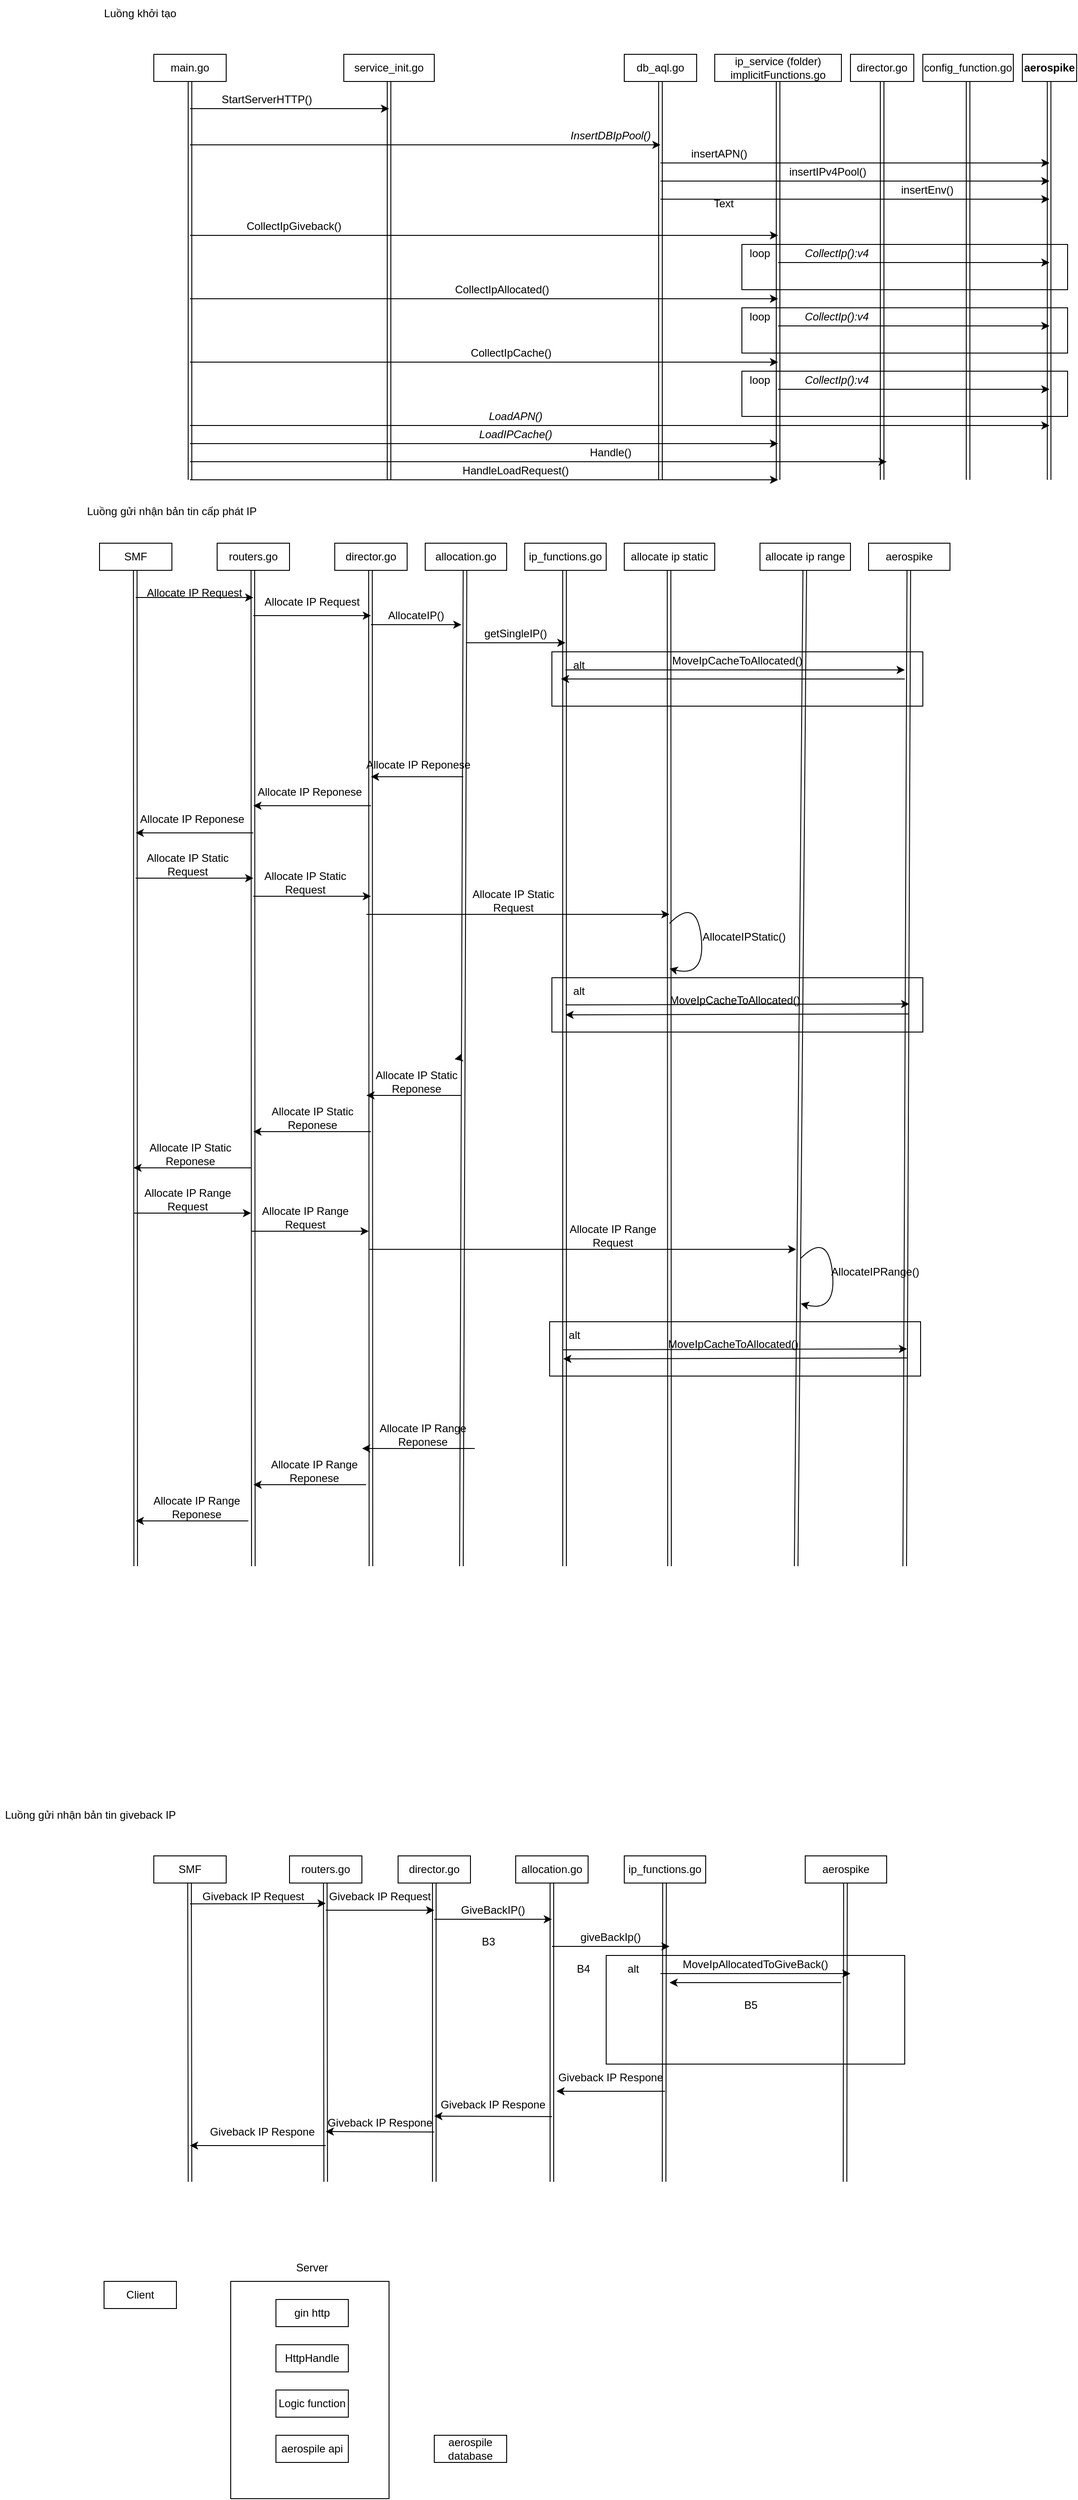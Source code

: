 <mxfile version="21.3.7" type="github">
  <diagram name="Page-1" id="74e2e168-ea6b-b213-b513-2b3c1d86103e">
    <mxGraphModel dx="1434" dy="796" grid="1" gridSize="10" guides="1" tooltips="1" connect="1" arrows="1" fold="1" page="1" pageScale="1" pageWidth="10000" pageHeight="10000" background="none" math="0" shadow="0">
      <root>
        <mxCell id="0" />
        <mxCell id="1" parent="0" />
        <mxCell id="uKHd_ahxQpPNpttr2zoV-3" style="rounded=0;orthogonalLoop=1;jettySize=auto;html=1;exitX=0.5;exitY=1;exitDx=0;exitDy=0;shape=link;" parent="1" source="uKHd_ahxQpPNpttr2zoV-1" edge="1">
          <mxGeometry relative="1" as="geometry">
            <mxPoint x="320" y="560" as="targetPoint" />
          </mxGeometry>
        </mxCell>
        <mxCell id="uKHd_ahxQpPNpttr2zoV-1" value="main.go" style="rounded=0;whiteSpace=wrap;html=1;" parent="1" vertex="1">
          <mxGeometry x="280" y="90" width="80" height="30" as="geometry" />
        </mxCell>
        <mxCell id="uKHd_ahxQpPNpttr2zoV-4" style="edgeStyle=orthogonalEdgeStyle;rounded=0;orthogonalLoop=1;jettySize=auto;html=1;exitX=0.5;exitY=1;exitDx=0;exitDy=0;shape=link;" parent="1" source="uKHd_ahxQpPNpttr2zoV-2" edge="1">
          <mxGeometry relative="1" as="geometry">
            <mxPoint x="540" y="560" as="targetPoint" />
            <Array as="points">
              <mxPoint x="540" y="560" />
            </Array>
          </mxGeometry>
        </mxCell>
        <mxCell id="uKHd_ahxQpPNpttr2zoV-2" value="service_init.go" style="rounded=0;whiteSpace=wrap;html=1;" parent="1" vertex="1">
          <mxGeometry x="490" y="90" width="100" height="30" as="geometry" />
        </mxCell>
        <mxCell id="uKHd_ahxQpPNpttr2zoV-6" value="StartServerHTTP()" style="text;html=1;strokeColor=none;fillColor=none;align=center;verticalAlign=middle;whiteSpace=wrap;rounded=0;" parent="1" vertex="1">
          <mxGeometry x="350" y="130" width="110" height="20" as="geometry" />
        </mxCell>
        <mxCell id="uKHd_ahxQpPNpttr2zoV-9" value="" style="endArrow=classic;html=1;rounded=0;" parent="1" edge="1">
          <mxGeometry width="50" height="50" relative="1" as="geometry">
            <mxPoint x="320" y="150" as="sourcePoint" />
            <mxPoint x="540" y="150" as="targetPoint" />
          </mxGeometry>
        </mxCell>
        <mxCell id="uKHd_ahxQpPNpttr2zoV-22" value="db_aql.go" style="rounded=0;whiteSpace=wrap;html=1;" parent="1" vertex="1">
          <mxGeometry x="800" y="90" width="80" height="30" as="geometry" />
        </mxCell>
        <mxCell id="uKHd_ahxQpPNpttr2zoV-23" style="edgeStyle=orthogonalEdgeStyle;rounded=0;orthogonalLoop=1;jettySize=auto;html=1;exitX=0.5;exitY=1;exitDx=0;exitDy=0;shape=link;" parent="1" source="uKHd_ahxQpPNpttr2zoV-22" edge="1">
          <mxGeometry relative="1" as="geometry">
            <mxPoint x="840" y="560" as="targetPoint" />
            <mxPoint x="839.5" y="120" as="sourcePoint" />
            <Array as="points">
              <mxPoint x="840" y="560" />
            </Array>
          </mxGeometry>
        </mxCell>
        <mxCell id="uKHd_ahxQpPNpttr2zoV-24" value="&lt;i&gt;InsertDBIpPool()&lt;/i&gt;" style="text;html=1;strokeColor=none;fillColor=none;align=center;verticalAlign=middle;whiteSpace=wrap;rounded=0;" parent="1" vertex="1">
          <mxGeometry x="730" y="170" width="110" height="20" as="geometry" />
        </mxCell>
        <mxCell id="uKHd_ahxQpPNpttr2zoV-25" value="" style="endArrow=classic;html=1;rounded=0;" parent="1" edge="1">
          <mxGeometry width="50" height="50" relative="1" as="geometry">
            <mxPoint x="320" y="190" as="sourcePoint" />
            <mxPoint x="840" y="190" as="targetPoint" />
          </mxGeometry>
        </mxCell>
        <mxCell id="uKHd_ahxQpPNpttr2zoV-26" value="ip_service (folder)&lt;br&gt;implicitFunctions.go" style="rounded=0;whiteSpace=wrap;html=1;" parent="1" vertex="1">
          <mxGeometry x="900" y="90" width="140" height="30" as="geometry" />
        </mxCell>
        <mxCell id="uKHd_ahxQpPNpttr2zoV-27" style="edgeStyle=orthogonalEdgeStyle;rounded=0;orthogonalLoop=1;jettySize=auto;html=1;exitX=0.5;exitY=1;exitDx=0;exitDy=0;shape=link;" parent="1" source="uKHd_ahxQpPNpttr2zoV-26" edge="1">
          <mxGeometry relative="1" as="geometry">
            <mxPoint x="970" y="560" as="targetPoint" />
            <mxPoint x="989.5" y="120" as="sourcePoint" />
            <Array as="points">
              <mxPoint x="970" y="560" />
            </Array>
          </mxGeometry>
        </mxCell>
        <mxCell id="uKHd_ahxQpPNpttr2zoV-28" value="CollectIpAllocated()" style="text;html=1;strokeColor=none;fillColor=none;align=center;verticalAlign=middle;whiteSpace=wrap;rounded=0;" parent="1" vertex="1">
          <mxGeometry x="610" y="340" width="110" height="20" as="geometry" />
        </mxCell>
        <mxCell id="uKHd_ahxQpPNpttr2zoV-29" value="" style="endArrow=classic;html=1;rounded=0;" parent="1" edge="1">
          <mxGeometry width="50" height="50" relative="1" as="geometry">
            <mxPoint x="320" y="290" as="sourcePoint" />
            <mxPoint x="970" y="290" as="targetPoint" />
          </mxGeometry>
        </mxCell>
        <mxCell id="uKHd_ahxQpPNpttr2zoV-30" value="CollectIpGiveback()" style="text;html=1;strokeColor=none;fillColor=none;align=center;verticalAlign=middle;whiteSpace=wrap;rounded=0;" parent="1" vertex="1">
          <mxGeometry x="380" y="270" width="110" height="20" as="geometry" />
        </mxCell>
        <mxCell id="uKHd_ahxQpPNpttr2zoV-31" value="CollectIpCache()" style="text;html=1;strokeColor=none;fillColor=none;align=center;verticalAlign=middle;whiteSpace=wrap;rounded=0;" parent="1" vertex="1">
          <mxGeometry x="620" y="410" width="110" height="20" as="geometry" />
        </mxCell>
        <mxCell id="uKHd_ahxQpPNpttr2zoV-32" value="LoadAPN()" style="text;html=1;strokeColor=none;fillColor=none;align=center;verticalAlign=middle;whiteSpace=wrap;rounded=0;shadow=0;fontStyle=2" parent="1" vertex="1">
          <mxGeometry x="640" y="480" width="80" height="20" as="geometry" />
        </mxCell>
        <mxCell id="uKHd_ahxQpPNpttr2zoV-33" value="LoadIPCache()" style="text;html=1;strokeColor=none;fillColor=none;align=center;verticalAlign=middle;whiteSpace=wrap;rounded=0;shadow=0;fontStyle=2" parent="1" vertex="1">
          <mxGeometry x="640" y="500" width="80" height="20" as="geometry" />
        </mxCell>
        <mxCell id="uKHd_ahxQpPNpttr2zoV-34" value="director.go" style="rounded=0;whiteSpace=wrap;html=1;" parent="1" vertex="1">
          <mxGeometry x="1050" y="90" width="70" height="30" as="geometry" />
        </mxCell>
        <mxCell id="uKHd_ahxQpPNpttr2zoV-35" style="edgeStyle=orthogonalEdgeStyle;rounded=0;orthogonalLoop=1;jettySize=auto;html=1;exitX=0.5;exitY=1;exitDx=0;exitDy=0;shape=link;" parent="1" source="uKHd_ahxQpPNpttr2zoV-34" edge="1">
          <mxGeometry relative="1" as="geometry">
            <mxPoint x="1085" y="560" as="targetPoint" />
            <mxPoint x="1139.5" y="120" as="sourcePoint" />
            <Array as="points">
              <mxPoint x="1085" y="560" />
            </Array>
          </mxGeometry>
        </mxCell>
        <mxCell id="uKHd_ahxQpPNpttr2zoV-36" value="" style="endArrow=classic;html=1;rounded=0;" parent="1" edge="1">
          <mxGeometry width="50" height="50" relative="1" as="geometry">
            <mxPoint x="320" y="500" as="sourcePoint" />
            <mxPoint x="1270" y="500" as="targetPoint" />
          </mxGeometry>
        </mxCell>
        <mxCell id="uKHd_ahxQpPNpttr2zoV-37" value="Handle()" style="text;html=1;strokeColor=none;fillColor=none;align=center;verticalAlign=middle;whiteSpace=wrap;rounded=0;" parent="1" vertex="1">
          <mxGeometry x="730" y="520" width="110" height="20" as="geometry" />
        </mxCell>
        <mxCell id="uKHd_ahxQpPNpttr2zoV-38" value="HandleLoadRequest()" style="text;html=1;strokeColor=none;fillColor=none;align=center;verticalAlign=middle;whiteSpace=wrap;rounded=0;" parent="1" vertex="1">
          <mxGeometry x="625" y="540" width="110" height="20" as="geometry" />
        </mxCell>
        <mxCell id="uKHd_ahxQpPNpttr2zoV-39" value="config_function.go" style="rounded=0;whiteSpace=wrap;html=1;" parent="1" vertex="1">
          <mxGeometry x="1130" y="90" width="100" height="30" as="geometry" />
        </mxCell>
        <mxCell id="uKHd_ahxQpPNpttr2zoV-40" style="edgeStyle=orthogonalEdgeStyle;rounded=0;orthogonalLoop=1;jettySize=auto;html=1;exitX=0.5;exitY=1;exitDx=0;exitDy=0;shape=link;" parent="1" source="uKHd_ahxQpPNpttr2zoV-39" edge="1">
          <mxGeometry relative="1" as="geometry">
            <mxPoint x="1180" y="560" as="targetPoint" />
            <mxPoint x="1219.5" y="120" as="sourcePoint" />
            <Array as="points">
              <mxPoint x="1180" y="560" />
            </Array>
          </mxGeometry>
        </mxCell>
        <mxCell id="uKHd_ahxQpPNpttr2zoV-41" value="" style="endArrow=classic;html=1;rounded=0;" parent="1" edge="1">
          <mxGeometry width="50" height="50" relative="1" as="geometry">
            <mxPoint x="840" y="210" as="sourcePoint" />
            <mxPoint x="1270" y="210" as="targetPoint" />
          </mxGeometry>
        </mxCell>
        <mxCell id="uKHd_ahxQpPNpttr2zoV-42" value="&lt;b&gt;aerospike&lt;/b&gt;" style="rounded=0;whiteSpace=wrap;html=1;" parent="1" vertex="1">
          <mxGeometry x="1240" y="90" width="60" height="30" as="geometry" />
        </mxCell>
        <mxCell id="uKHd_ahxQpPNpttr2zoV-43" style="edgeStyle=orthogonalEdgeStyle;rounded=0;orthogonalLoop=1;jettySize=auto;html=1;exitX=0.5;exitY=1;exitDx=0;exitDy=0;shape=link;" parent="1" edge="1">
          <mxGeometry relative="1" as="geometry">
            <mxPoint x="1269.57" y="560" as="targetPoint" />
            <mxPoint x="1269.57" y="120" as="sourcePoint" />
            <Array as="points">
              <mxPoint x="1269.57" y="560" />
            </Array>
          </mxGeometry>
        </mxCell>
        <mxCell id="uKHd_ahxQpPNpttr2zoV-45" value="insertAPN()" style="text;html=1;strokeColor=none;fillColor=none;align=center;verticalAlign=middle;whiteSpace=wrap;rounded=0;" parent="1" vertex="1">
          <mxGeometry x="850" y="190" width="110" height="20" as="geometry" />
        </mxCell>
        <mxCell id="uKHd_ahxQpPNpttr2zoV-46" value="insertIPv4Pool()" style="text;html=1;strokeColor=none;fillColor=none;align=center;verticalAlign=middle;whiteSpace=wrap;rounded=0;" parent="1" vertex="1">
          <mxGeometry x="970" y="210" width="110" height="20" as="geometry" />
        </mxCell>
        <mxCell id="uKHd_ahxQpPNpttr2zoV-47" value="insertEnv()" style="text;html=1;strokeColor=none;fillColor=none;align=center;verticalAlign=middle;whiteSpace=wrap;rounded=0;" parent="1" vertex="1">
          <mxGeometry x="1080" y="230" width="110" height="20" as="geometry" />
        </mxCell>
        <mxCell id="uKHd_ahxQpPNpttr2zoV-50" value="" style="rounded=0;whiteSpace=wrap;html=1;fillColor=none;" parent="1" vertex="1">
          <mxGeometry x="930" y="300" width="360" height="50" as="geometry" />
        </mxCell>
        <mxCell id="uKHd_ahxQpPNpttr2zoV-51" value="loop" style="text;html=1;align=center;verticalAlign=middle;whiteSpace=wrap;rounded=0;glass=0;strokeWidth=5;opacity=20;" parent="1" vertex="1">
          <mxGeometry x="930" y="300" width="40" height="20" as="geometry" />
        </mxCell>
        <mxCell id="uKHd_ahxQpPNpttr2zoV-53" value="" style="endArrow=classic;html=1;rounded=0;" parent="1" edge="1">
          <mxGeometry width="50" height="50" relative="1" as="geometry">
            <mxPoint x="970" y="320" as="sourcePoint" />
            <mxPoint x="1270" y="320" as="targetPoint" />
          </mxGeometry>
        </mxCell>
        <mxCell id="uKHd_ahxQpPNpttr2zoV-54" value="&lt;i&gt;CollectIp():v4&lt;/i&gt;" style="text;html=1;strokeColor=none;fillColor=none;align=center;verticalAlign=middle;whiteSpace=wrap;rounded=0;" parent="1" vertex="1">
          <mxGeometry x="980" y="300" width="110" height="20" as="geometry" />
        </mxCell>
        <mxCell id="uKHd_ahxQpPNpttr2zoV-55" value="" style="endArrow=classic;html=1;rounded=0;" parent="1" edge="1">
          <mxGeometry width="50" height="50" relative="1" as="geometry">
            <mxPoint x="320" y="360" as="sourcePoint" />
            <mxPoint x="970" y="360" as="targetPoint" />
          </mxGeometry>
        </mxCell>
        <mxCell id="uKHd_ahxQpPNpttr2zoV-56" value="" style="rounded=0;whiteSpace=wrap;html=1;fillColor=none;" parent="1" vertex="1">
          <mxGeometry x="930" y="370" width="360" height="50" as="geometry" />
        </mxCell>
        <mxCell id="uKHd_ahxQpPNpttr2zoV-58" value="" style="endArrow=classic;html=1;rounded=0;" parent="1" edge="1">
          <mxGeometry width="50" height="50" relative="1" as="geometry">
            <mxPoint x="970" y="390" as="sourcePoint" />
            <mxPoint x="1270" y="390" as="targetPoint" />
          </mxGeometry>
        </mxCell>
        <mxCell id="uKHd_ahxQpPNpttr2zoV-59" value="&lt;i&gt;CollectIp():v4&lt;/i&gt;" style="text;html=1;strokeColor=none;fillColor=none;align=center;verticalAlign=middle;whiteSpace=wrap;rounded=0;" parent="1" vertex="1">
          <mxGeometry x="980" y="370" width="110" height="20" as="geometry" />
        </mxCell>
        <mxCell id="uKHd_ahxQpPNpttr2zoV-60" value="" style="endArrow=classic;html=1;rounded=0;" parent="1" edge="1">
          <mxGeometry width="50" height="50" relative="1" as="geometry">
            <mxPoint x="320" y="430" as="sourcePoint" />
            <mxPoint x="970" y="430" as="targetPoint" />
          </mxGeometry>
        </mxCell>
        <mxCell id="uKHd_ahxQpPNpttr2zoV-61" value="" style="rounded=0;whiteSpace=wrap;html=1;fillColor=none;" parent="1" vertex="1">
          <mxGeometry x="930" y="440" width="360" height="50" as="geometry" />
        </mxCell>
        <mxCell id="uKHd_ahxQpPNpttr2zoV-62" value="" style="endArrow=classic;html=1;rounded=0;" parent="1" edge="1">
          <mxGeometry width="50" height="50" relative="1" as="geometry">
            <mxPoint x="970" y="460" as="sourcePoint" />
            <mxPoint x="1270" y="460" as="targetPoint" />
          </mxGeometry>
        </mxCell>
        <mxCell id="uKHd_ahxQpPNpttr2zoV-63" value="&lt;i&gt;CollectIp():v4&lt;/i&gt;" style="text;html=1;strokeColor=none;fillColor=none;align=center;verticalAlign=middle;whiteSpace=wrap;rounded=0;" parent="1" vertex="1">
          <mxGeometry x="980" y="440" width="110" height="20" as="geometry" />
        </mxCell>
        <mxCell id="uKHd_ahxQpPNpttr2zoV-64" value="loop" style="text;html=1;align=center;verticalAlign=middle;whiteSpace=wrap;rounded=0;glass=0;strokeWidth=5;opacity=20;" parent="1" vertex="1">
          <mxGeometry x="930" y="370" width="40" height="20" as="geometry" />
        </mxCell>
        <mxCell id="uKHd_ahxQpPNpttr2zoV-65" value="loop" style="text;html=1;align=center;verticalAlign=middle;whiteSpace=wrap;rounded=0;glass=0;strokeWidth=5;opacity=20;" parent="1" vertex="1">
          <mxGeometry x="930" y="440" width="40" height="20" as="geometry" />
        </mxCell>
        <mxCell id="uKHd_ahxQpPNpttr2zoV-66" value="" style="endArrow=classic;html=1;rounded=0;" parent="1" edge="1">
          <mxGeometry width="50" height="50" relative="1" as="geometry">
            <mxPoint x="320" y="520" as="sourcePoint" />
            <mxPoint x="970" y="520" as="targetPoint" />
          </mxGeometry>
        </mxCell>
        <mxCell id="uKHd_ahxQpPNpttr2zoV-68" value="" style="endArrow=classic;html=1;rounded=0;" parent="1" edge="1">
          <mxGeometry width="50" height="50" relative="1" as="geometry">
            <mxPoint x="320" y="560" as="sourcePoint" />
            <mxPoint x="970" y="560" as="targetPoint" />
          </mxGeometry>
        </mxCell>
        <mxCell id="uKHd_ahxQpPNpttr2zoV-69" value="" style="endArrow=classic;html=1;rounded=0;" parent="1" edge="1">
          <mxGeometry width="50" height="50" relative="1" as="geometry">
            <mxPoint x="840" y="230" as="sourcePoint" />
            <mxPoint x="1270" y="230" as="targetPoint" />
          </mxGeometry>
        </mxCell>
        <mxCell id="uKHd_ahxQpPNpttr2zoV-72" value="" style="endArrow=classic;html=1;rounded=0;" parent="1" edge="1">
          <mxGeometry width="50" height="50" relative="1" as="geometry">
            <mxPoint x="840" y="250" as="sourcePoint" />
            <mxPoint x="1270" y="250" as="targetPoint" />
          </mxGeometry>
        </mxCell>
        <mxCell id="uKHd_ahxQpPNpttr2zoV-74" value="" style="endArrow=classic;html=1;rounded=0;" parent="1" edge="1">
          <mxGeometry width="50" height="50" relative="1" as="geometry">
            <mxPoint x="320" y="540" as="sourcePoint" />
            <mxPoint x="1090" y="540" as="targetPoint" />
          </mxGeometry>
        </mxCell>
        <mxCell id="uKHd_ahxQpPNpttr2zoV-75" value="SMF" style="rounded=0;whiteSpace=wrap;html=1;" parent="1" vertex="1">
          <mxGeometry x="220" y="630" width="80" height="30" as="geometry" />
        </mxCell>
        <mxCell id="uKHd_ahxQpPNpttr2zoV-76" value="routers.go" style="rounded=0;whiteSpace=wrap;html=1;" parent="1" vertex="1">
          <mxGeometry x="350" y="630" width="80" height="30" as="geometry" />
        </mxCell>
        <mxCell id="uKHd_ahxQpPNpttr2zoV-77" style="rounded=0;orthogonalLoop=1;jettySize=auto;html=1;exitX=0.5;exitY=1;exitDx=0;exitDy=0;shape=link;" parent="1" edge="1">
          <mxGeometry relative="1" as="geometry">
            <mxPoint x="260" y="1760" as="targetPoint" />
            <mxPoint x="259.47" y="660" as="sourcePoint" />
          </mxGeometry>
        </mxCell>
        <mxCell id="uKHd_ahxQpPNpttr2zoV-78" style="rounded=0;orthogonalLoop=1;jettySize=auto;html=1;exitX=0.5;exitY=1;exitDx=0;exitDy=0;shape=link;" parent="1" edge="1">
          <mxGeometry relative="1" as="geometry">
            <mxPoint x="390" y="1760" as="targetPoint" />
            <mxPoint x="389.47" y="660" as="sourcePoint" />
          </mxGeometry>
        </mxCell>
        <mxCell id="uKHd_ahxQpPNpttr2zoV-79" value="director.go" style="rounded=0;whiteSpace=wrap;html=1;" parent="1" vertex="1">
          <mxGeometry x="480" y="630" width="80" height="30" as="geometry" />
        </mxCell>
        <mxCell id="uKHd_ahxQpPNpttr2zoV-80" style="rounded=0;orthogonalLoop=1;jettySize=auto;html=1;exitX=0.5;exitY=1;exitDx=0;exitDy=0;shape=link;" parent="1" edge="1">
          <mxGeometry relative="1" as="geometry">
            <mxPoint x="520" y="1760" as="targetPoint" />
            <mxPoint x="519.47" y="660" as="sourcePoint" />
          </mxGeometry>
        </mxCell>
        <mxCell id="uKHd_ahxQpPNpttr2zoV-82" value="" style="endArrow=classic;html=1;rounded=0;" parent="1" edge="1">
          <mxGeometry width="50" height="50" relative="1" as="geometry">
            <mxPoint x="260" y="690" as="sourcePoint" />
            <mxPoint x="390" y="690" as="targetPoint" />
          </mxGeometry>
        </mxCell>
        <mxCell id="uKHd_ahxQpPNpttr2zoV-84" value="" style="endArrow=classic;html=1;rounded=0;" parent="1" edge="1">
          <mxGeometry width="50" height="50" relative="1" as="geometry">
            <mxPoint x="390" y="710" as="sourcePoint" />
            <mxPoint x="520" y="710" as="targetPoint" />
          </mxGeometry>
        </mxCell>
        <mxCell id="uKHd_ahxQpPNpttr2zoV-85" value="allocation.go" style="rounded=0;whiteSpace=wrap;html=1;" parent="1" vertex="1">
          <mxGeometry x="580" y="630" width="90" height="30" as="geometry" />
        </mxCell>
        <mxCell id="uKHd_ahxQpPNpttr2zoV-86" style="rounded=0;orthogonalLoop=1;jettySize=auto;html=1;exitX=0.5;exitY=1;exitDx=0;exitDy=0;shape=link;" parent="1" edge="1">
          <mxGeometry relative="1" as="geometry">
            <mxPoint x="620" y="1760" as="targetPoint" />
            <mxPoint x="623.95" y="660" as="sourcePoint" />
          </mxGeometry>
        </mxCell>
        <mxCell id="uKHd_ahxQpPNpttr2zoV-87" value="AllocateIP()" style="text;html=1;strokeColor=none;fillColor=none;align=center;verticalAlign=middle;whiteSpace=wrap;rounded=0;" parent="1" vertex="1">
          <mxGeometry x="515" y="700" width="110" height="20" as="geometry" />
        </mxCell>
        <mxCell id="uKHd_ahxQpPNpttr2zoV-88" value="" style="endArrow=classic;html=1;rounded=0;" parent="1" edge="1">
          <mxGeometry width="50" height="50" relative="1" as="geometry">
            <mxPoint x="520" y="720" as="sourcePoint" />
            <mxPoint x="620" y="720" as="targetPoint" />
          </mxGeometry>
        </mxCell>
        <mxCell id="uKHd_ahxQpPNpttr2zoV-89" value="Text" style="text;html=1;strokeColor=none;fillColor=none;align=center;verticalAlign=middle;whiteSpace=wrap;rounded=0;" parent="1" vertex="1">
          <mxGeometry x="880" y="240" width="60" height="30" as="geometry" />
        </mxCell>
        <mxCell id="uKHd_ahxQpPNpttr2zoV-90" value="Luồng khởi tạo" style="text;html=1;strokeColor=none;fillColor=none;align=center;verticalAlign=middle;whiteSpace=wrap;rounded=0;" parent="1" vertex="1">
          <mxGeometry x="220" y="30" width="90" height="30" as="geometry" />
        </mxCell>
        <mxCell id="uKHd_ahxQpPNpttr2zoV-91" value="Luồng gửi nhận bản tin giveback IP" style="text;html=1;strokeColor=none;fillColor=none;align=center;verticalAlign=middle;whiteSpace=wrap;rounded=0;" parent="1" vertex="1">
          <mxGeometry x="110" y="2020" width="200" height="30" as="geometry" />
        </mxCell>
        <mxCell id="uKHd_ahxQpPNpttr2zoV-93" value="routers.go" style="rounded=0;whiteSpace=wrap;html=1;" parent="1" vertex="1">
          <mxGeometry x="430" y="2080" width="80" height="30" as="geometry" />
        </mxCell>
        <mxCell id="uKHd_ahxQpPNpttr2zoV-94" value="director.go" style="rounded=0;whiteSpace=wrap;html=1;" parent="1" vertex="1">
          <mxGeometry x="550" y="2080" width="80" height="30" as="geometry" />
        </mxCell>
        <mxCell id="uKHd_ahxQpPNpttr2zoV-95" style="rounded=0;orthogonalLoop=1;jettySize=auto;html=1;exitX=0.5;exitY=1;exitDx=0;exitDy=0;shape=link;" parent="1" edge="1">
          <mxGeometry relative="1" as="geometry">
            <mxPoint x="590" y="2440" as="targetPoint" />
            <mxPoint x="590" y="2110" as="sourcePoint" />
          </mxGeometry>
        </mxCell>
        <mxCell id="uKHd_ahxQpPNpttr2zoV-96" value="allocation.go" style="rounded=0;whiteSpace=wrap;html=1;" parent="1" vertex="1">
          <mxGeometry x="680" y="2080" width="80" height="30" as="geometry" />
        </mxCell>
        <mxCell id="uKHd_ahxQpPNpttr2zoV-97" style="rounded=0;orthogonalLoop=1;jettySize=auto;html=1;exitX=0.5;exitY=1;exitDx=0;exitDy=0;shape=link;" parent="1" edge="1">
          <mxGeometry relative="1" as="geometry">
            <mxPoint x="720" y="2440" as="targetPoint" />
            <mxPoint x="720" y="2110" as="sourcePoint" />
          </mxGeometry>
        </mxCell>
        <mxCell id="uKHd_ahxQpPNpttr2zoV-100" value="GiveBackIP()" style="text;html=1;strokeColor=none;fillColor=none;align=center;verticalAlign=middle;whiteSpace=wrap;rounded=0;" parent="1" vertex="1">
          <mxGeometry x="600" y="2130" width="110" height="20" as="geometry" />
        </mxCell>
        <mxCell id="uKHd_ahxQpPNpttr2zoV-101" value="" style="endArrow=classic;html=1;rounded=0;" parent="1" edge="1">
          <mxGeometry width="50" height="50" relative="1" as="geometry">
            <mxPoint x="590" y="2150" as="sourcePoint" />
            <mxPoint x="720" y="2150" as="targetPoint" />
          </mxGeometry>
        </mxCell>
        <mxCell id="uKHd_ahxQpPNpttr2zoV-102" value="ip_functions.go" style="rounded=0;whiteSpace=wrap;html=1;" parent="1" vertex="1">
          <mxGeometry x="800" y="2080" width="90" height="30" as="geometry" />
        </mxCell>
        <mxCell id="uKHd_ahxQpPNpttr2zoV-103" style="rounded=0;orthogonalLoop=1;jettySize=auto;html=1;exitX=0.5;exitY=1;exitDx=0;exitDy=0;shape=link;" parent="1" edge="1">
          <mxGeometry relative="1" as="geometry">
            <mxPoint x="844" y="2440" as="targetPoint" />
            <mxPoint x="844.47" y="2110" as="sourcePoint" />
          </mxGeometry>
        </mxCell>
        <mxCell id="uKHd_ahxQpPNpttr2zoV-104" value="giveBackIp()" style="text;html=1;strokeColor=none;fillColor=none;align=center;verticalAlign=middle;whiteSpace=wrap;rounded=0;" parent="1" vertex="1">
          <mxGeometry x="730" y="2160" width="110" height="20" as="geometry" />
        </mxCell>
        <mxCell id="uKHd_ahxQpPNpttr2zoV-105" value="" style="endArrow=classic;html=1;rounded=0;" parent="1" edge="1">
          <mxGeometry width="50" height="50" relative="1" as="geometry">
            <mxPoint x="720" y="2180" as="sourcePoint" />
            <mxPoint x="850" y="2180" as="targetPoint" />
          </mxGeometry>
        </mxCell>
        <mxCell id="uKHd_ahxQpPNpttr2zoV-106" value="aerospike" style="rounded=0;whiteSpace=wrap;html=1;" parent="1" vertex="1">
          <mxGeometry x="1000" y="2080" width="90" height="30" as="geometry" />
        </mxCell>
        <mxCell id="uKHd_ahxQpPNpttr2zoV-107" style="rounded=0;orthogonalLoop=1;jettySize=auto;html=1;exitX=0.5;exitY=1;exitDx=0;exitDy=0;shape=link;" parent="1" edge="1">
          <mxGeometry relative="1" as="geometry">
            <mxPoint x="1044" y="2440" as="targetPoint" />
            <mxPoint x="1044.47" y="2110" as="sourcePoint" />
          </mxGeometry>
        </mxCell>
        <mxCell id="uKHd_ahxQpPNpttr2zoV-108" value="MoveIpAllocatedToGiveBack()" style="text;html=1;strokeColor=none;fillColor=none;align=center;verticalAlign=middle;whiteSpace=wrap;rounded=0;" parent="1" vertex="1">
          <mxGeometry x="890" y="2190" width="110" height="20" as="geometry" />
        </mxCell>
        <mxCell id="uKHd_ahxQpPNpttr2zoV-109" value="" style="endArrow=classic;html=1;rounded=0;" parent="1" edge="1">
          <mxGeometry width="50" height="50" relative="1" as="geometry">
            <mxPoint x="840" y="2210" as="sourcePoint" />
            <mxPoint x="1050" y="2210" as="targetPoint" />
          </mxGeometry>
        </mxCell>
        <mxCell id="uKHd_ahxQpPNpttr2zoV-110" value="" style="endArrow=classic;html=1;rounded=0;" parent="1" edge="1">
          <mxGeometry width="50" height="50" relative="1" as="geometry">
            <mxPoint x="1040" y="2220" as="sourcePoint" />
            <mxPoint x="850" y="2220" as="targetPoint" />
          </mxGeometry>
        </mxCell>
        <mxCell id="JB032UMuUiipvlq29w-M-1" value="Luồng gửi nhận bản tin cấp phát IP" style="text;html=1;strokeColor=none;fillColor=none;align=center;verticalAlign=middle;whiteSpace=wrap;rounded=0;" parent="1" vertex="1">
          <mxGeometry x="200" y="580" width="200" height="30" as="geometry" />
        </mxCell>
        <mxCell id="JB032UMuUiipvlq29w-M-2" value="" style="rounded=0;whiteSpace=wrap;html=1;fillColor=none;" parent="1" vertex="1">
          <mxGeometry x="780" y="2190" width="330" height="120" as="geometry" />
        </mxCell>
        <mxCell id="JB032UMuUiipvlq29w-M-5" value="alt" style="text;html=1;strokeColor=none;fillColor=none;align=center;verticalAlign=middle;whiteSpace=wrap;rounded=0;" parent="1" vertex="1">
          <mxGeometry x="780" y="2190" width="60" height="30" as="geometry" />
        </mxCell>
        <mxCell id="JB032UMuUiipvlq29w-M-6" value="B3" style="text;html=1;strokeColor=none;fillColor=none;align=center;verticalAlign=middle;whiteSpace=wrap;rounded=0;" parent="1" vertex="1">
          <mxGeometry x="620" y="2160" width="60" height="30" as="geometry" />
        </mxCell>
        <mxCell id="JB032UMuUiipvlq29w-M-7" value="B4" style="text;html=1;strokeColor=none;fillColor=none;align=center;verticalAlign=middle;whiteSpace=wrap;rounded=0;" parent="1" vertex="1">
          <mxGeometry x="725" y="2190" width="60" height="30" as="geometry" />
        </mxCell>
        <mxCell id="JB032UMuUiipvlq29w-M-8" value="B5" style="text;html=1;strokeColor=none;fillColor=none;align=center;verticalAlign=middle;whiteSpace=wrap;rounded=0;" parent="1" vertex="1">
          <mxGeometry x="910" y="2230" width="60" height="30" as="geometry" />
        </mxCell>
        <mxCell id="JB032UMuUiipvlq29w-M-9" value="" style="endArrow=classic;html=1;rounded=0;" parent="1" edge="1">
          <mxGeometry width="50" height="50" relative="1" as="geometry">
            <mxPoint x="470" y="2140" as="sourcePoint" />
            <mxPoint x="590" y="2140" as="targetPoint" />
          </mxGeometry>
        </mxCell>
        <mxCell id="JB032UMuUiipvlq29w-M-10" style="rounded=0;orthogonalLoop=1;jettySize=auto;html=1;exitX=0.5;exitY=1;exitDx=0;exitDy=0;shape=link;" parent="1" edge="1">
          <mxGeometry relative="1" as="geometry">
            <mxPoint x="470" y="2440" as="targetPoint" />
            <mxPoint x="469.5" y="2110" as="sourcePoint" />
          </mxGeometry>
        </mxCell>
        <mxCell id="JB032UMuUiipvlq29w-M-11" value="Giveback IP Request" style="text;html=1;strokeColor=none;fillColor=none;align=center;verticalAlign=middle;whiteSpace=wrap;rounded=0;" parent="1" vertex="1">
          <mxGeometry x="470" y="2110" width="120" height="30" as="geometry" />
        </mxCell>
        <mxCell id="JB032UMuUiipvlq29w-M-12" value="SMF" style="rounded=0;whiteSpace=wrap;html=1;" parent="1" vertex="1">
          <mxGeometry x="280" y="2080" width="80" height="30" as="geometry" />
        </mxCell>
        <mxCell id="JB032UMuUiipvlq29w-M-13" style="rounded=0;orthogonalLoop=1;jettySize=auto;html=1;exitX=0.5;exitY=1;exitDx=0;exitDy=0;shape=link;" parent="1" edge="1">
          <mxGeometry relative="1" as="geometry">
            <mxPoint x="320" y="2440" as="targetPoint" />
            <mxPoint x="319.5" y="2110" as="sourcePoint" />
          </mxGeometry>
        </mxCell>
        <mxCell id="JB032UMuUiipvlq29w-M-14" value="Giveback IP Request" style="text;html=1;strokeColor=none;fillColor=none;align=center;verticalAlign=middle;whiteSpace=wrap;rounded=0;" parent="1" vertex="1">
          <mxGeometry x="330" y="2110" width="120" height="30" as="geometry" />
        </mxCell>
        <mxCell id="JB032UMuUiipvlq29w-M-15" value="" style="endArrow=classic;html=1;rounded=0;entryX=0;entryY=0.75;entryDx=0;entryDy=0;" parent="1" target="JB032UMuUiipvlq29w-M-11" edge="1">
          <mxGeometry width="50" height="50" relative="1" as="geometry">
            <mxPoint x="320" y="2133" as="sourcePoint" />
            <mxPoint x="410" y="2220" as="targetPoint" />
          </mxGeometry>
        </mxCell>
        <mxCell id="JB032UMuUiipvlq29w-M-17" value="" style="endArrow=classic;html=1;rounded=0;" parent="1" edge="1">
          <mxGeometry width="50" height="50" relative="1" as="geometry">
            <mxPoint x="845" y="2340" as="sourcePoint" />
            <mxPoint x="725" y="2340" as="targetPoint" />
          </mxGeometry>
        </mxCell>
        <mxCell id="JB032UMuUiipvlq29w-M-18" value="Giveback IP Respone" style="text;html=1;strokeColor=none;fillColor=none;align=center;verticalAlign=middle;whiteSpace=wrap;rounded=0;" parent="1" vertex="1">
          <mxGeometry x="725" y="2310" width="120" height="30" as="geometry" />
        </mxCell>
        <mxCell id="JB032UMuUiipvlq29w-M-19" value="Giveback IP Respone" style="text;html=1;strokeColor=none;fillColor=none;align=center;verticalAlign=middle;whiteSpace=wrap;rounded=0;" parent="1" vertex="1">
          <mxGeometry x="595" y="2340" width="120" height="30" as="geometry" />
        </mxCell>
        <mxCell id="JB032UMuUiipvlq29w-M-20" value="Giveback IP Respone" style="text;html=1;strokeColor=none;fillColor=none;align=center;verticalAlign=middle;whiteSpace=wrap;rounded=0;" parent="1" vertex="1">
          <mxGeometry x="470" y="2360" width="120" height="30" as="geometry" />
        </mxCell>
        <mxCell id="JB032UMuUiipvlq29w-M-21" value="Giveback IP Respone" style="text;html=1;strokeColor=none;fillColor=none;align=center;verticalAlign=middle;whiteSpace=wrap;rounded=0;" parent="1" vertex="1">
          <mxGeometry x="340" y="2370" width="120" height="30" as="geometry" />
        </mxCell>
        <mxCell id="JB032UMuUiipvlq29w-M-22" value="" style="endArrow=classic;html=1;rounded=0;entryX=1;entryY=0.25;entryDx=0;entryDy=0;" parent="1" target="JB032UMuUiipvlq29w-M-20" edge="1">
          <mxGeometry width="50" height="50" relative="1" as="geometry">
            <mxPoint x="720" y="2368" as="sourcePoint" />
            <mxPoint x="670" y="2430" as="targetPoint" />
          </mxGeometry>
        </mxCell>
        <mxCell id="JB032UMuUiipvlq29w-M-24" value="" style="endArrow=classic;html=1;rounded=0;entryX=1;entryY=0.25;entryDx=0;entryDy=0;" parent="1" edge="1">
          <mxGeometry width="50" height="50" relative="1" as="geometry">
            <mxPoint x="590" y="2385" as="sourcePoint" />
            <mxPoint x="470" y="2384.5" as="targetPoint" />
          </mxGeometry>
        </mxCell>
        <mxCell id="JB032UMuUiipvlq29w-M-25" value="" style="endArrow=classic;html=1;rounded=0;entryX=1;entryY=0.25;entryDx=0;entryDy=0;" parent="1" edge="1">
          <mxGeometry width="50" height="50" relative="1" as="geometry">
            <mxPoint x="470" y="2400" as="sourcePoint" />
            <mxPoint x="320" y="2400" as="targetPoint" />
          </mxGeometry>
        </mxCell>
        <mxCell id="JB032UMuUiipvlq29w-M-32" value="ip_functions.go" style="rounded=0;whiteSpace=wrap;html=1;" parent="1" vertex="1">
          <mxGeometry x="690" y="630" width="90" height="30" as="geometry" />
        </mxCell>
        <mxCell id="JB032UMuUiipvlq29w-M-33" style="rounded=0;orthogonalLoop=1;jettySize=auto;html=1;exitX=0.5;exitY=1;exitDx=0;exitDy=0;shape=link;" parent="1" edge="1">
          <mxGeometry relative="1" as="geometry">
            <mxPoint x="734" y="1760" as="targetPoint" />
            <mxPoint x="733.95" y="660" as="sourcePoint" />
          </mxGeometry>
        </mxCell>
        <mxCell id="JB032UMuUiipvlq29w-M-34" value="getSingleIP()" style="text;html=1;strokeColor=none;fillColor=none;align=center;verticalAlign=middle;whiteSpace=wrap;rounded=0;" parent="1" vertex="1">
          <mxGeometry x="625" y="720" width="110" height="20" as="geometry" />
        </mxCell>
        <mxCell id="JB032UMuUiipvlq29w-M-35" value="" style="endArrow=classic;html=1;rounded=0;" parent="1" edge="1">
          <mxGeometry width="50" height="50" relative="1" as="geometry">
            <mxPoint x="625" y="740" as="sourcePoint" />
            <mxPoint x="735" y="740" as="targetPoint" />
          </mxGeometry>
        </mxCell>
        <mxCell id="JB032UMuUiipvlq29w-M-36" value="allocate ip static" style="rounded=0;whiteSpace=wrap;html=1;" parent="1" vertex="1">
          <mxGeometry x="800" y="630" width="100" height="30" as="geometry" />
        </mxCell>
        <mxCell id="JB032UMuUiipvlq29w-M-37" value="allocate ip range" style="rounded=0;whiteSpace=wrap;html=1;" parent="1" vertex="1">
          <mxGeometry x="950" y="630" width="100" height="30" as="geometry" />
        </mxCell>
        <mxCell id="JB032UMuUiipvlq29w-M-38" value="aerospike" style="rounded=0;whiteSpace=wrap;html=1;" parent="1" vertex="1">
          <mxGeometry x="1070" y="630" width="90" height="30" as="geometry" />
        </mxCell>
        <mxCell id="JB032UMuUiipvlq29w-M-39" style="rounded=0;orthogonalLoop=1;jettySize=auto;html=1;exitX=0.5;exitY=1;exitDx=0;exitDy=0;shape=link;" parent="1" edge="1">
          <mxGeometry relative="1" as="geometry">
            <mxPoint x="850" y="1760" as="targetPoint" />
            <mxPoint x="849.5" y="660" as="sourcePoint" />
          </mxGeometry>
        </mxCell>
        <mxCell id="JB032UMuUiipvlq29w-M-40" style="rounded=0;orthogonalLoop=1;jettySize=auto;html=1;exitX=0.5;exitY=1;exitDx=0;exitDy=0;shape=link;" parent="1" edge="1">
          <mxGeometry relative="1" as="geometry">
            <mxPoint x="990" y="1760" as="targetPoint" />
            <mxPoint x="999.5" y="660" as="sourcePoint" />
          </mxGeometry>
        </mxCell>
        <mxCell id="JB032UMuUiipvlq29w-M-41" style="rounded=0;orthogonalLoop=1;jettySize=auto;html=1;exitX=0.5;exitY=1;exitDx=0;exitDy=0;shape=link;" parent="1" edge="1">
          <mxGeometry relative="1" as="geometry">
            <mxPoint x="1110" y="1760" as="targetPoint" />
            <mxPoint x="1114.5" y="660" as="sourcePoint" />
          </mxGeometry>
        </mxCell>
        <mxCell id="JB032UMuUiipvlq29w-M-42" value="" style="endArrow=classic;html=1;rounded=0;" parent="1" edge="1">
          <mxGeometry width="50" height="50" relative="1" as="geometry">
            <mxPoint x="735" y="770" as="sourcePoint" />
            <mxPoint x="1110" y="770" as="targetPoint" />
          </mxGeometry>
        </mxCell>
        <mxCell id="JB032UMuUiipvlq29w-M-43" value="MoveIpCacheToAllocated()" style="text;html=1;strokeColor=none;fillColor=none;align=center;verticalAlign=middle;whiteSpace=wrap;rounded=0;" parent="1" vertex="1">
          <mxGeometry x="870" y="750" width="110" height="20" as="geometry" />
        </mxCell>
        <mxCell id="JB032UMuUiipvlq29w-M-45" value="" style="endArrow=classic;html=1;rounded=0;" parent="1" edge="1">
          <mxGeometry width="50" height="50" relative="1" as="geometry">
            <mxPoint x="1110" y="780" as="sourcePoint" />
            <mxPoint x="730" y="780" as="targetPoint" />
          </mxGeometry>
        </mxCell>
        <mxCell id="JB032UMuUiipvlq29w-M-46" value="" style="rounded=0;whiteSpace=wrap;html=1;fillColor=none;" parent="1" vertex="1">
          <mxGeometry x="720" y="750" width="410" height="60" as="geometry" />
        </mxCell>
        <mxCell id="JB032UMuUiipvlq29w-M-47" value="alt" style="text;html=1;strokeColor=none;fillColor=none;align=center;verticalAlign=middle;whiteSpace=wrap;rounded=0;" parent="1" vertex="1">
          <mxGeometry x="720" y="750" width="60" height="30" as="geometry" />
        </mxCell>
        <mxCell id="JB032UMuUiipvlq29w-M-48" value="Allocate IP Request" style="text;html=1;strokeColor=none;fillColor=none;align=center;verticalAlign=middle;whiteSpace=wrap;rounded=0;" parent="1" vertex="1">
          <mxGeometry x="270" y="670" width="110" height="30" as="geometry" />
        </mxCell>
        <mxCell id="JB032UMuUiipvlq29w-M-55" value="" style="endArrow=classic;html=1;rounded=0;" parent="1" edge="1">
          <mxGeometry width="50" height="50" relative="1" as="geometry">
            <mxPoint x="390" y="700" as="sourcePoint" />
            <mxPoint x="390" y="700" as="targetPoint" />
          </mxGeometry>
        </mxCell>
        <mxCell id="JB032UMuUiipvlq29w-M-54" value="Allocate IP Request" style="text;html=1;strokeColor=none;fillColor=none;align=center;verticalAlign=middle;whiteSpace=wrap;rounded=0;" parent="1" vertex="1">
          <mxGeometry x="400" y="680" width="110" height="30" as="geometry" />
        </mxCell>
        <mxCell id="JB032UMuUiipvlq29w-M-59" value="Allocate IP Reponese" style="text;html=1;strokeColor=none;fillColor=none;align=center;verticalAlign=middle;whiteSpace=wrap;rounded=0;" parent="1" vertex="1">
          <mxGeometry x="510" y="860" width="125" height="30" as="geometry" />
        </mxCell>
        <mxCell id="JB032UMuUiipvlq29w-M-60" value="" style="endArrow=classic;html=1;rounded=0;exitX=0.896;exitY=0.933;exitDx=0;exitDy=0;exitPerimeter=0;" parent="1" source="JB032UMuUiipvlq29w-M-59" edge="1">
          <mxGeometry width="50" height="50" relative="1" as="geometry">
            <mxPoint x="700" y="850" as="sourcePoint" />
            <mxPoint x="520" y="888" as="targetPoint" />
          </mxGeometry>
        </mxCell>
        <mxCell id="JB032UMuUiipvlq29w-M-61" value="Allocate IP Reponese" style="text;html=1;strokeColor=none;fillColor=none;align=center;verticalAlign=middle;whiteSpace=wrap;rounded=0;" parent="1" vertex="1">
          <mxGeometry x="390" y="890" width="125" height="30" as="geometry" />
        </mxCell>
        <mxCell id="JB032UMuUiipvlq29w-M-62" value="" style="endArrow=classic;html=1;rounded=0;entryX=0;entryY=1;entryDx=0;entryDy=0;" parent="1" target="JB032UMuUiipvlq29w-M-61" edge="1">
          <mxGeometry width="50" height="50" relative="1" as="geometry">
            <mxPoint x="520" y="920" as="sourcePoint" />
            <mxPoint x="400" y="918" as="targetPoint" />
          </mxGeometry>
        </mxCell>
        <mxCell id="JB032UMuUiipvlq29w-M-63" value="Allocate IP Reponese" style="text;html=1;strokeColor=none;fillColor=none;align=center;verticalAlign=middle;whiteSpace=wrap;rounded=0;" parent="1" vertex="1">
          <mxGeometry x="260" y="920" width="125" height="30" as="geometry" />
        </mxCell>
        <mxCell id="JB032UMuUiipvlq29w-M-64" value="" style="endArrow=classic;html=1;rounded=0;entryX=0;entryY=1;entryDx=0;entryDy=0;" parent="1" target="JB032UMuUiipvlq29w-M-63" edge="1">
          <mxGeometry width="50" height="50" relative="1" as="geometry">
            <mxPoint x="390" y="950" as="sourcePoint" />
            <mxPoint x="270" y="948" as="targetPoint" />
          </mxGeometry>
        </mxCell>
        <mxCell id="JB032UMuUiipvlq29w-M-65" value="Allocate IP Static Request" style="text;html=1;strokeColor=none;fillColor=none;align=center;verticalAlign=middle;whiteSpace=wrap;rounded=0;" parent="1" vertex="1">
          <mxGeometry x="260" y="970" width="115" height="30" as="geometry" />
        </mxCell>
        <mxCell id="JB032UMuUiipvlq29w-M-66" value="" style="endArrow=classic;html=1;rounded=0;" parent="1" edge="1">
          <mxGeometry width="50" height="50" relative="1" as="geometry">
            <mxPoint x="260" y="1000" as="sourcePoint" />
            <mxPoint x="390" y="1000" as="targetPoint" />
          </mxGeometry>
        </mxCell>
        <mxCell id="JB032UMuUiipvlq29w-M-67" value="Allocate IP Static Request" style="text;html=1;strokeColor=none;fillColor=none;align=center;verticalAlign=middle;whiteSpace=wrap;rounded=0;" parent="1" vertex="1">
          <mxGeometry x="390" y="990" width="115" height="30" as="geometry" />
        </mxCell>
        <mxCell id="JB032UMuUiipvlq29w-M-68" value="" style="endArrow=classic;html=1;rounded=0;" parent="1" edge="1">
          <mxGeometry width="50" height="50" relative="1" as="geometry">
            <mxPoint x="390" y="1020" as="sourcePoint" />
            <mxPoint x="520" y="1020" as="targetPoint" />
          </mxGeometry>
        </mxCell>
        <mxCell id="JB032UMuUiipvlq29w-M-69" value="Allocate IP Static Request" style="text;html=1;strokeColor=none;fillColor=none;align=center;verticalAlign=middle;whiteSpace=wrap;rounded=0;" parent="1" vertex="1">
          <mxGeometry x="625" y="1010" width="105" height="30" as="geometry" />
        </mxCell>
        <mxCell id="JB032UMuUiipvlq29w-M-70" value="" style="endArrow=classic;html=1;rounded=0;" parent="1" edge="1">
          <mxGeometry width="50" height="50" relative="1" as="geometry">
            <mxPoint x="515" y="1040" as="sourcePoint" />
            <mxPoint x="850" y="1040" as="targetPoint" />
          </mxGeometry>
        </mxCell>
        <mxCell id="BNUcw3f0JpsLGo1w_Q_H-2" value="" style="curved=1;endArrow=classic;html=1;rounded=0;" parent="1" edge="1">
          <mxGeometry width="50" height="50" relative="1" as="geometry">
            <mxPoint x="850" y="1050" as="sourcePoint" />
            <mxPoint x="850" y="1100" as="targetPoint" />
            <Array as="points">
              <mxPoint x="850" y="1050" />
              <mxPoint x="880" y="1020" />
              <mxPoint x="890" y="1110" />
            </Array>
          </mxGeometry>
        </mxCell>
        <mxCell id="BNUcw3f0JpsLGo1w_Q_H-3" value="AllocateIPStatic()" style="text;html=1;strokeColor=none;fillColor=none;align=center;verticalAlign=middle;whiteSpace=wrap;rounded=0;" parent="1" vertex="1">
          <mxGeometry x="880" y="1050" width="105" height="30" as="geometry" />
        </mxCell>
        <mxCell id="BNUcw3f0JpsLGo1w_Q_H-4" value="" style="rounded=0;whiteSpace=wrap;html=1;fillColor=none;" parent="1" vertex="1">
          <mxGeometry x="720" y="1110" width="410" height="60" as="geometry" />
        </mxCell>
        <mxCell id="BNUcw3f0JpsLGo1w_Q_H-5" value="alt" style="text;html=1;strokeColor=none;fillColor=none;align=center;verticalAlign=middle;whiteSpace=wrap;rounded=0;" parent="1" vertex="1">
          <mxGeometry x="720" y="1110" width="60" height="30" as="geometry" />
        </mxCell>
        <mxCell id="BNUcw3f0JpsLGo1w_Q_H-6" value="" style="endArrow=classic;html=1;rounded=0;exitX=0.25;exitY=1;exitDx=0;exitDy=0;" parent="1" source="BNUcw3f0JpsLGo1w_Q_H-5" edge="1">
          <mxGeometry width="50" height="50" relative="1" as="geometry">
            <mxPoint x="780" y="1139" as="sourcePoint" />
            <mxPoint x="1115" y="1139" as="targetPoint" />
          </mxGeometry>
        </mxCell>
        <mxCell id="BNUcw3f0JpsLGo1w_Q_H-8" value="" style="endArrow=classic;html=1;rounded=0;exitX=0.25;exitY=1;exitDx=0;exitDy=0;" parent="1" edge="1">
          <mxGeometry width="50" height="50" relative="1" as="geometry">
            <mxPoint x="1115" y="1150" as="sourcePoint" />
            <mxPoint x="735" y="1151" as="targetPoint" />
          </mxGeometry>
        </mxCell>
        <mxCell id="BNUcw3f0JpsLGo1w_Q_H-9" value="MoveIpCacheToAllocated()" style="text;html=1;strokeColor=none;fillColor=none;align=center;verticalAlign=middle;whiteSpace=wrap;rounded=0;" parent="1" vertex="1">
          <mxGeometry x="870" y="1120" width="105" height="30" as="geometry" />
        </mxCell>
        <mxCell id="BNUcw3f0JpsLGo1w_Q_H-11" value="" style="endArrow=classic;html=1;rounded=0;entryX=0;entryY=1;entryDx=0;entryDy=0;" parent="1" edge="1">
          <mxGeometry width="50" height="50" relative="1" as="geometry">
            <mxPoint x="617.5" y="1198.889" as="sourcePoint" />
            <mxPoint x="612.5" y="1200" as="targetPoint" />
          </mxGeometry>
        </mxCell>
        <mxCell id="BNUcw3f0JpsLGo1w_Q_H-12" value="" style="endArrow=classic;html=1;rounded=0;entryX=0;entryY=1;entryDx=0;entryDy=0;" parent="1" edge="1">
          <mxGeometry width="50" height="50" relative="1" as="geometry">
            <mxPoint x="620" y="1240" as="sourcePoint" />
            <mxPoint x="515" y="1240" as="targetPoint" />
          </mxGeometry>
        </mxCell>
        <mxCell id="BNUcw3f0JpsLGo1w_Q_H-13" value="" style="endArrow=classic;html=1;rounded=0;entryX=0;entryY=1;entryDx=0;entryDy=0;" parent="1" edge="1">
          <mxGeometry width="50" height="50" relative="1" as="geometry">
            <mxPoint x="520" y="1280" as="sourcePoint" />
            <mxPoint x="390" y="1280" as="targetPoint" />
          </mxGeometry>
        </mxCell>
        <mxCell id="BNUcw3f0JpsLGo1w_Q_H-14" value="" style="endArrow=classic;html=1;rounded=0;entryX=0;entryY=1;entryDx=0;entryDy=0;" parent="1" edge="1">
          <mxGeometry width="50" height="50" relative="1" as="geometry">
            <mxPoint x="387.5" y="1320" as="sourcePoint" />
            <mxPoint x="257.5" y="1320" as="targetPoint" />
          </mxGeometry>
        </mxCell>
        <mxCell id="BNUcw3f0JpsLGo1w_Q_H-17" value="Allocate IP Static Reponese" style="text;html=1;strokeColor=none;fillColor=none;align=center;verticalAlign=middle;whiteSpace=wrap;rounded=0;" parent="1" vertex="1">
          <mxGeometry x="507.5" y="1210" width="125" height="30" as="geometry" />
        </mxCell>
        <mxCell id="BNUcw3f0JpsLGo1w_Q_H-18" value="Allocate IP Static Reponese" style="text;html=1;strokeColor=none;fillColor=none;align=center;verticalAlign=middle;whiteSpace=wrap;rounded=0;" parent="1" vertex="1">
          <mxGeometry x="392.5" y="1250" width="125" height="30" as="geometry" />
        </mxCell>
        <mxCell id="BNUcw3f0JpsLGo1w_Q_H-19" value="Allocate IP Static Reponese" style="text;html=1;strokeColor=none;fillColor=none;align=center;verticalAlign=middle;whiteSpace=wrap;rounded=0;" parent="1" vertex="1">
          <mxGeometry x="257.5" y="1290" width="125" height="30" as="geometry" />
        </mxCell>
        <mxCell id="BNUcw3f0JpsLGo1w_Q_H-20" value="Allocate IP Range Request" style="text;html=1;strokeColor=none;fillColor=none;align=center;verticalAlign=middle;whiteSpace=wrap;rounded=0;" parent="1" vertex="1">
          <mxGeometry x="260" y="1340" width="115" height="30" as="geometry" />
        </mxCell>
        <mxCell id="BNUcw3f0JpsLGo1w_Q_H-21" value="" style="endArrow=classic;html=1;rounded=0;" parent="1" edge="1">
          <mxGeometry width="50" height="50" relative="1" as="geometry">
            <mxPoint x="257.5" y="1370" as="sourcePoint" />
            <mxPoint x="387.5" y="1370" as="targetPoint" />
          </mxGeometry>
        </mxCell>
        <mxCell id="BNUcw3f0JpsLGo1w_Q_H-22" value="Allocate IP Range Request" style="text;html=1;strokeColor=none;fillColor=none;align=center;verticalAlign=middle;whiteSpace=wrap;rounded=0;" parent="1" vertex="1">
          <mxGeometry x="390" y="1360" width="115" height="30" as="geometry" />
        </mxCell>
        <mxCell id="BNUcw3f0JpsLGo1w_Q_H-23" value="" style="endArrow=classic;html=1;rounded=0;" parent="1" edge="1">
          <mxGeometry width="50" height="50" relative="1" as="geometry">
            <mxPoint x="387.5" y="1390" as="sourcePoint" />
            <mxPoint x="517.5" y="1390" as="targetPoint" />
          </mxGeometry>
        </mxCell>
        <mxCell id="BNUcw3f0JpsLGo1w_Q_H-24" value="Allocate IP Range Request" style="text;html=1;strokeColor=none;fillColor=none;align=center;verticalAlign=middle;whiteSpace=wrap;rounded=0;" parent="1" vertex="1">
          <mxGeometry x="730" y="1380" width="115" height="30" as="geometry" />
        </mxCell>
        <mxCell id="BNUcw3f0JpsLGo1w_Q_H-25" value="" style="endArrow=classic;html=1;rounded=0;" parent="1" edge="1">
          <mxGeometry width="50" height="50" relative="1" as="geometry">
            <mxPoint x="517.5" y="1410" as="sourcePoint" />
            <mxPoint x="990" y="1410" as="targetPoint" />
          </mxGeometry>
        </mxCell>
        <mxCell id="BNUcw3f0JpsLGo1w_Q_H-26" value="" style="curved=1;endArrow=classic;html=1;rounded=0;" parent="1" edge="1">
          <mxGeometry width="50" height="50" relative="1" as="geometry">
            <mxPoint x="995" y="1420" as="sourcePoint" />
            <mxPoint x="995" y="1470" as="targetPoint" />
            <Array as="points">
              <mxPoint x="995" y="1420" />
              <mxPoint x="1025" y="1390" />
              <mxPoint x="1035" y="1480" />
            </Array>
          </mxGeometry>
        </mxCell>
        <mxCell id="BNUcw3f0JpsLGo1w_Q_H-27" value="AllocateIPRange()" style="text;html=1;strokeColor=none;fillColor=none;align=center;verticalAlign=middle;whiteSpace=wrap;rounded=0;" parent="1" vertex="1">
          <mxGeometry x="1025" y="1420" width="105" height="30" as="geometry" />
        </mxCell>
        <mxCell id="BNUcw3f0JpsLGo1w_Q_H-28" value="" style="rounded=0;whiteSpace=wrap;html=1;fillColor=none;" parent="1" vertex="1">
          <mxGeometry x="717.5" y="1490" width="410" height="60" as="geometry" />
        </mxCell>
        <mxCell id="BNUcw3f0JpsLGo1w_Q_H-29" value="MoveIpCacheToAllocated()" style="text;html=1;strokeColor=none;fillColor=none;align=center;verticalAlign=middle;whiteSpace=wrap;rounded=0;" parent="1" vertex="1">
          <mxGeometry x="867.5" y="1500" width="105" height="30" as="geometry" />
        </mxCell>
        <mxCell id="BNUcw3f0JpsLGo1w_Q_H-30" value="alt" style="text;html=1;strokeColor=none;fillColor=none;align=center;verticalAlign=middle;whiteSpace=wrap;rounded=0;" parent="1" vertex="1">
          <mxGeometry x="715" y="1490" width="60" height="30" as="geometry" />
        </mxCell>
        <mxCell id="BNUcw3f0JpsLGo1w_Q_H-31" value="" style="endArrow=classic;html=1;rounded=0;exitX=0.25;exitY=1;exitDx=0;exitDy=0;" parent="1" edge="1">
          <mxGeometry width="50" height="50" relative="1" as="geometry">
            <mxPoint x="732.5" y="1521" as="sourcePoint" />
            <mxPoint x="1112.5" y="1520" as="targetPoint" />
          </mxGeometry>
        </mxCell>
        <mxCell id="BNUcw3f0JpsLGo1w_Q_H-32" value="" style="endArrow=classic;html=1;rounded=0;exitX=0.25;exitY=1;exitDx=0;exitDy=0;" parent="1" edge="1">
          <mxGeometry width="50" height="50" relative="1" as="geometry">
            <mxPoint x="1112.5" y="1530" as="sourcePoint" />
            <mxPoint x="732.5" y="1531" as="targetPoint" />
          </mxGeometry>
        </mxCell>
        <mxCell id="BNUcw3f0JpsLGo1w_Q_H-35" value="Allocate IP Range Reponese" style="text;html=1;strokeColor=none;fillColor=none;align=center;verticalAlign=middle;whiteSpace=wrap;rounded=0;" parent="1" vertex="1">
          <mxGeometry x="515" y="1600" width="125" height="30" as="geometry" />
        </mxCell>
        <mxCell id="BNUcw3f0JpsLGo1w_Q_H-36" value="" style="endArrow=classic;html=1;rounded=0;entryX=0;entryY=1;entryDx=0;entryDy=0;" parent="1" edge="1">
          <mxGeometry width="50" height="50" relative="1" as="geometry">
            <mxPoint x="634.75" y="1630" as="sourcePoint" />
            <mxPoint x="510.25" y="1630" as="targetPoint" />
          </mxGeometry>
        </mxCell>
        <mxCell id="BNUcw3f0JpsLGo1w_Q_H-37" value="Allocate IP Range Reponese" style="text;html=1;strokeColor=none;fillColor=none;align=center;verticalAlign=middle;whiteSpace=wrap;rounded=0;" parent="1" vertex="1">
          <mxGeometry x="394.88" y="1640" width="125" height="30" as="geometry" />
        </mxCell>
        <mxCell id="BNUcw3f0JpsLGo1w_Q_H-38" value="" style="endArrow=classic;html=1;rounded=0;entryX=0;entryY=1;entryDx=0;entryDy=0;" parent="1" edge="1">
          <mxGeometry width="50" height="50" relative="1" as="geometry">
            <mxPoint x="514.63" y="1670" as="sourcePoint" />
            <mxPoint x="390.13" y="1670" as="targetPoint" />
          </mxGeometry>
        </mxCell>
        <mxCell id="BNUcw3f0JpsLGo1w_Q_H-39" value="Allocate IP Range Reponese" style="text;html=1;strokeColor=none;fillColor=none;align=center;verticalAlign=middle;whiteSpace=wrap;rounded=0;" parent="1" vertex="1">
          <mxGeometry x="264.75" y="1680" width="125" height="30" as="geometry" />
        </mxCell>
        <mxCell id="BNUcw3f0JpsLGo1w_Q_H-40" value="" style="endArrow=classic;html=1;rounded=0;entryX=0;entryY=1;entryDx=0;entryDy=0;" parent="1" edge="1">
          <mxGeometry width="50" height="50" relative="1" as="geometry">
            <mxPoint x="384.5" y="1710" as="sourcePoint" />
            <mxPoint x="260" y="1710" as="targetPoint" />
          </mxGeometry>
        </mxCell>
        <mxCell id="aEb_pIC3BfS-StwP5BXM-2" value="Client" style="rounded=0;whiteSpace=wrap;html=1;" vertex="1" parent="1">
          <mxGeometry x="225" y="2550" width="80" height="30" as="geometry" />
        </mxCell>
        <mxCell id="aEb_pIC3BfS-StwP5BXM-3" value="" style="rounded=0;whiteSpace=wrap;html=1;" vertex="1" parent="1">
          <mxGeometry x="365" y="2550" width="175" height="240" as="geometry" />
        </mxCell>
        <mxCell id="aEb_pIC3BfS-StwP5BXM-4" value="Server" style="text;html=1;strokeColor=none;fillColor=none;align=center;verticalAlign=middle;whiteSpace=wrap;rounded=0;" vertex="1" parent="1">
          <mxGeometry x="425" y="2520" width="60" height="30" as="geometry" />
        </mxCell>
        <mxCell id="aEb_pIC3BfS-StwP5BXM-5" value="gin http" style="rounded=0;whiteSpace=wrap;html=1;" vertex="1" parent="1">
          <mxGeometry x="415" y="2570" width="80" height="30" as="geometry" />
        </mxCell>
        <mxCell id="aEb_pIC3BfS-StwP5BXM-6" value="HttpHandle" style="rounded=0;whiteSpace=wrap;html=1;" vertex="1" parent="1">
          <mxGeometry x="415" y="2620" width="80" height="30" as="geometry" />
        </mxCell>
        <mxCell id="aEb_pIC3BfS-StwP5BXM-7" value="Logic function" style="rounded=0;whiteSpace=wrap;html=1;" vertex="1" parent="1">
          <mxGeometry x="415" y="2670" width="80" height="30" as="geometry" />
        </mxCell>
        <mxCell id="aEb_pIC3BfS-StwP5BXM-8" value="aerospile api" style="rounded=0;whiteSpace=wrap;html=1;" vertex="1" parent="1">
          <mxGeometry x="415" y="2720" width="80" height="30" as="geometry" />
        </mxCell>
        <mxCell id="aEb_pIC3BfS-StwP5BXM-9" value="aerospile database" style="rounded=0;whiteSpace=wrap;html=1;" vertex="1" parent="1">
          <mxGeometry x="590" y="2720" width="80" height="30" as="geometry" />
        </mxCell>
      </root>
    </mxGraphModel>
  </diagram>
</mxfile>
